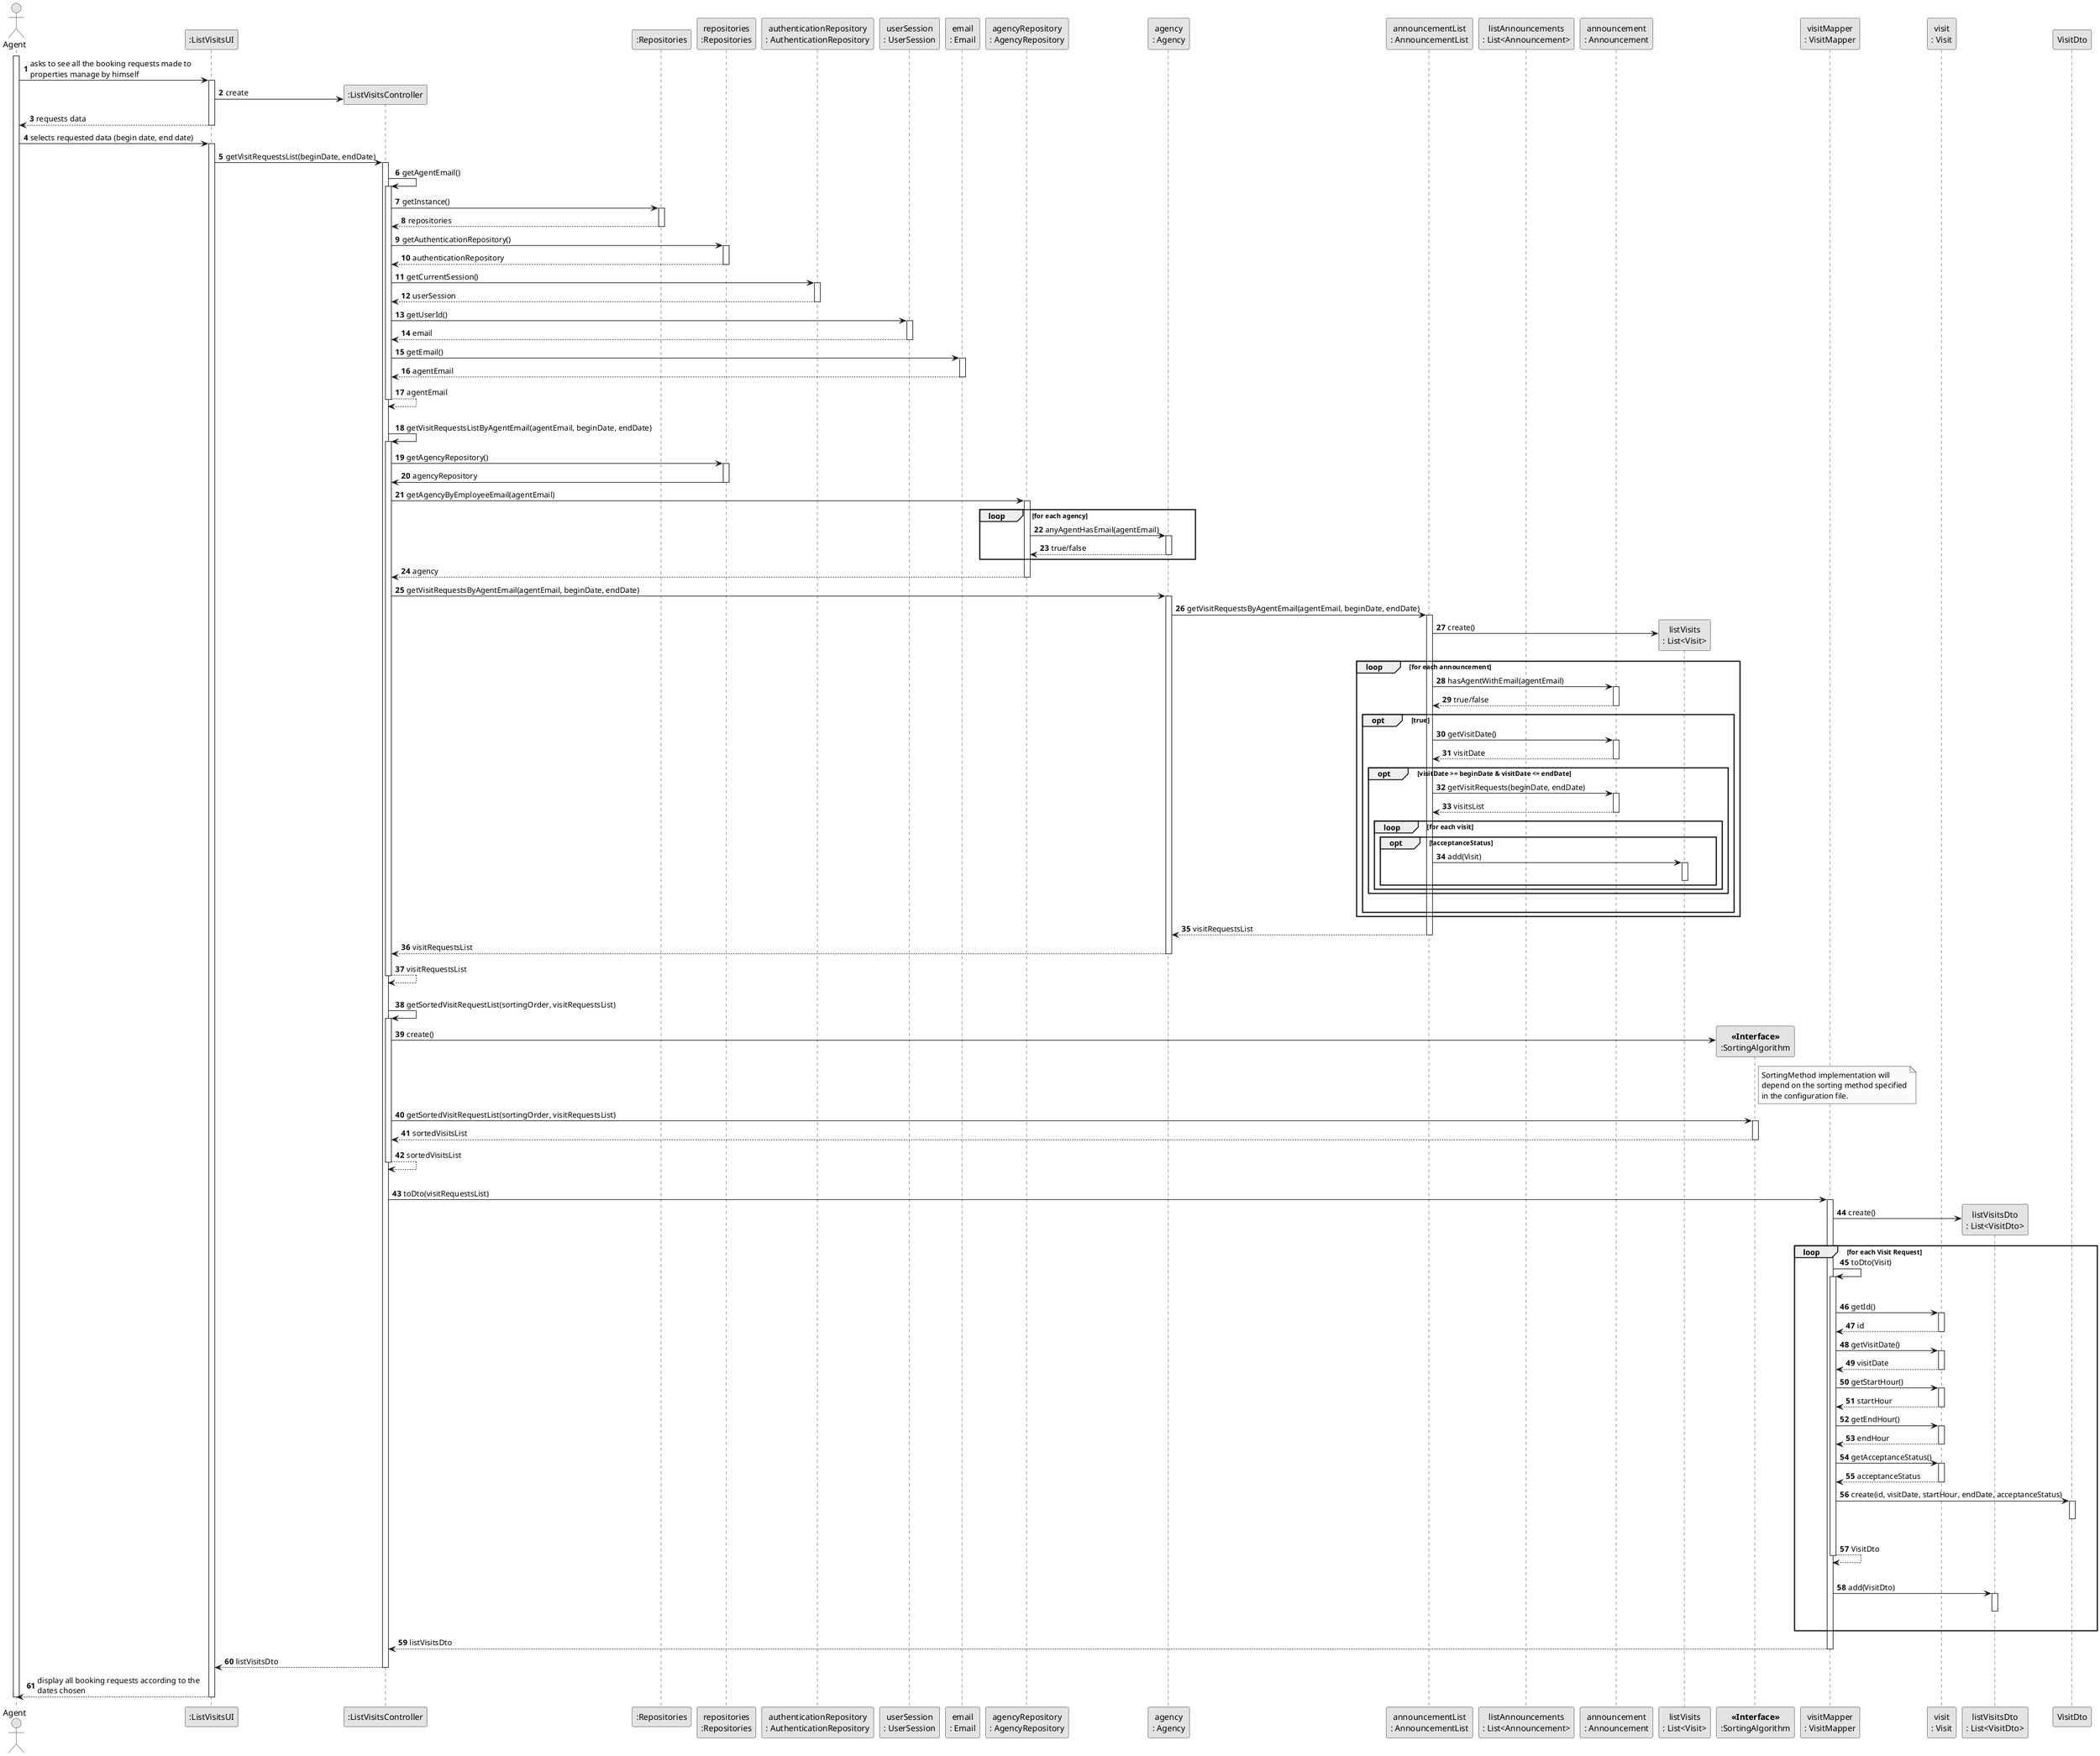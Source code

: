 @startuml
skinparam monochrome true
skinparam packageStyle rectangle
skinparam shadowing false

autonumber

'hide footbox
actor "Agent" as ADM
participant ":ListVisitsUI" as UI
participant ":ListVisitsController" as CTRL
participant ":Repositories" as RepositorySingleton
participant "repositories\n:Repositories" as PLAT
'participant "algorithmRepository:\nAlgorithmRepository" as AlgorithmRepository
'participant "algorithmMapper\n:AlgorithmMapper" as AlgMapper
'participant "algorithmDto\n:AlgorithmDto" as AlgDto
'participant "algorithmDtoList\n:List<AlgorithmDto>" as AlgDtoList
'participant "algorithm\n:Algorithm" as Alg
participant "authenticationRepository\n: AuthenticationRepository" as AuthRep
participant "userSession\n: UserSession" as SESSION
participant "email\n: Email" as Email
participant "agencyRepository\n: AgencyRepository" as AgRep
participant "agency\n: Agency" as AGENCY
participant "announcementList\n: AnnouncementList" as AnnList
participant "listAnnouncements\n: List<Announcement>" as AnnounceList
participant "announcement\n: Announcement" as Announce
'participant "request\n: Request" as REQ
'participant "property\n: Property" as PROPER
'participant "location\n: Location" as LOC
participant "listVisits\n: List<Visit>" as VisitList
participant "<b><<Interface>></b>\n:SortingAlgorithm" as SORTALG
participant "visitMapper\n: VisitMapper" as VisitMapper
participant "visit\n: Visit" as Visit
participant "listVisitsDto\n: List<VisitDto>" as VisitDtoList

activate ADM

        ADM -> UI : asks to see all the booking requests made to \nproperties manage by himself
        activate UI

            UI -> CTRL** : create

            UI --> ADM : requests data
        deactivate UI

    ADM -> UI : selects requested data (begin date, end date)
    activate UI

'        UI -> CTRL : getAlgorithms()
'        activate CTRL
'
'            CTRL -> RepositorySingleton : getInstance()
'            activate RepositorySingleton
'
'                RepositorySingleton --> CTRL: repositories
'            deactivate RepositorySingleton
'
'            CTRL -> PLAT : getAlgorithmRepository()
'            activate PLAT
'
'                PLAT --> CTRL: algorithmRepository
'            deactivate PLAT
'
'            CTRL -> AlgorithmRepository : getAlgorithmList()
'            activate AlgorithmRepository
'
'                AlgorithmRepository --> CTRL : algorithmList
'            deactivate AlgorithmRepository
'
'            CTRL -> AlgMapper: toDto(algorithmList)
'            activate AlgMapper
'
'            AlgMapper -> AlgDtoList** : create
'
'            loop for each algorithm
'
'                AlgMapper -> AlgMapper : toDto(algorithmList)
'                activate AlgMapper
'
'                AlgMapper -> Alg : getAlgorithmTypeDesignation()
'                activate Alg
'
'                Alg --> AlgMapper : algorithmTypeDesignation
'                deactivate Alg
'
'                |||
'                AlgMapper -> AlgDto** : create(algorithmTypeDesignation)
'
'
'                AlgMapper --> AlgMapper: algorithmTypeDto
'                deactivate AlgMapper
'                |||
'                AlgMapper -> AlgDtoList: add(algorithmTypeDto)
'                activate AlgDtoList
'                deactivate AlgDtoList
'                end loop
'
'            AlgMapper --> CTRL : algorithmDtoList
'            deactivate AlgMapper
'
'        CTRL --> UI : algorithmDtoList
'        deactivate CTRL

'        UI --> ADM : shows sorting algorithm options and asks to select one
'    deactivate UI
'
'    ADM -> UI : selects data (sorting algorithm)
'    activate UI

    UI -> CTRL : getVisitRequestsList(beginDate, endDate)
    activate CTRL

        CTRL -> CTRL : getAgentEmail()
        activate CTRL

        CTRL -> RepositorySingleton : getInstance()
        activate RepositorySingleton

        RepositorySingleton --> CTRL : repositories
        deactivate RepositorySingleton

         CTRL -> PLAT : getAuthenticationRepository()
         activate PLAT

         PLAT --> CTRL : authenticationRepository
         deactivate PLAT

         CTRL -> AuthRep : getCurrentSession()
         activate AuthRep

         AuthRep --> CTRL : userSession
         deactivate AuthRep

         CTRL -> SESSION : getUserId()
         activate SESSION

         SESSION --> CTRL : email
         deactivate SESSION

        CTRL -> Email : getEmail()
        activate Email

        Email --> CTRL : agentEmail
        deactivate Email

        CTRL --> CTRL : agentEmail
        deactivate CTRL
        |||

        CTRL -> CTRL: getVisitRequestsListByAgentEmail(agentEmail, beginDate, endDate)
        activate CTRL

        CTRL -> PLAT :  getAgencyRepository()
        activate PLAT

        PLAT -> CTRL : agencyRepository
        deactivate PLAT
        CTRL -> AgRep: getAgencyByEmployeeEmail(agentEmail)
        activate AgRep

         loop for each agency
             AgRep -> AGENCY : anyAgentHasEmail(agentEmail)
             activate AGENCY

                  AGENCY --> AgRep : true/false
             deactivate AGENCY
         end
         AgRep --> CTRL : agency
        deactivate AgRep

        CTRL -> AGENCY: getVisitRequestsByAgentEmail(agentEmail, beginDate, endDate)
        activate AGENCY

'        loop for each announcement
        AGENCY -> AnnList : getVisitRequestsByAgentEmail(agentEmail, beginDate, endDate)
             activate AnnList

             AnnList -> VisitList**: create()


             loop for each announcement
             AnnList -> Announce : hasAgentWithEmail(agentEmail)
             activate Announce

             Announce --> AnnList : true/false
             deactivate Announce

                 opt true
                 AnnList -> Announce : getVisitDate()
                 activate Announce

                 Announce --> AnnList : visitDate
                 deactivate Announce


                 opt visitDate >= beginDate & visitDate <= endDate
                    AnnList -> Announce : getVisitRequests(beginDate, endDate)
                    activate Announce
                    Announce --> AnnList: visitsList
                    deactivate Announce

'                    AnnList -> Announce : getLocation()
'                    activate Announce
'
'                    Announce -> REQ : getLocation()
'                    activate REQ
'
'                    REQ -> PROPER : getLocation()
'                    activate PROPER

'                    PROPER -> LOC : getLocation()
'                    activate LOC
'
'                    LOC --> PROPER : location
'                    deactivate LOC

'                    PROPER --> REQ : location
'                    deactivate PROPER
'
'                    REQ --> Announce : location
'                    deactivate REQ
'
'                    Announce --> AnnList : location
'                    deactivate Announce

                    loop for each visit
                        opt !acceptanceStatus
                           AnnList -> VisitList : add(Visit)
'                            AnnList -> VisitList : add(Visit, Location)
                            activate VisitList
                            deactivate VisitList
                        end opt
                    end loop
                end opt

                 |||
                 end opt
             end loop
'             AnnList -> AnnList : sortVisitsByAlgorithm(listVisits, sortingAlgorithm)
'             activate AnnList
'             AnnList --> AnnList: visitRequestsList
'             deactivate AnnList

             AnnList --> AGENCY : visitRequestsList
             deactivate AnnList

'        end loop

        AGENCY --> CTRL : visitRequestsList
        deactivate AGENCY

        CTRL --> CTRL: visitRequestsList
        deactivate CTRL
        |||

        CTRL -> CTRL : getSortedVisitRequestList(sortingOrder, visitRequestsList)
        activate CTRL

        CTRL -> SORTALG** : create()

        note right SORTALG
        SortingMethod implementation will
        depend on the sorting method specified
        in the configuration file.
        end note

        CTRL -> SORTALG : getSortedVisitRequestList(sortingOrder, visitRequestsList)
        activate SORTALG

        SORTALG --> CTRL : sortedVisitsList
        deactivate SORTALG

        CTRL --> CTRL : sortedVisitsList
        deactivate CTRL
        |||

        CTRL -> VisitMapper : toDto(visitRequestsList)
             activate VisitMapper

             VisitMapper -> VisitDtoList**: create()

                    loop for each Visit Request

                    VisitMapper -> VisitMapper : toDto(Visit)
                    activate VisitMapper
                         |||

                        VisitMapper -> Visit : getId()
                        activate Visit

                        Visit --> VisitMapper : id
                        deactivate Visit

                        VisitMapper -> Visit : getVisitDate()
                        activate Visit

                        Visit --> VisitMapper : visitDate
                        deactivate Visit

                        VisitMapper -> Visit : getStartHour()
                        activate Visit

                        Visit --> VisitMapper : startHour
                        deactivate Visit

                        VisitMapper -> Visit : getEndHour()
                        activate Visit

                        Visit --> VisitMapper : endHour
                        deactivate Visit

                        VisitMapper -> Visit : getAcceptanceStatus()
                        activate Visit

                        Visit --> VisitMapper : acceptanceStatus
                        deactivate Visit

                        VisitMapper -> VisitDto : create(id, visitDate, startHour, endDate, acceptanceStatus)
                        activate VisitDto
                        deactivate VisitDto

'                         ref over VisitMapper
'                              Create VisitDto
'                         end ref
                    |||
                    VisitMapper --> VisitMapper: VisitDto
                    deactivate VisitMapper
                    |||
                    VisitMapper -> VisitDtoList: add(VisitDto)
                    activate VisitDtoList
                    deactivate VisitDtoList

                    |||
                    end loop

                 VisitMapper --> CTRL : listVisitsDto
                 deactivate VisitMapper

             CTRL --> UI: listVisitsDto
             deactivate CTRL

        UI --> ADM : display all booking requests according to the \ndates chosen
    deactivate UI

deactivate ADM

@enduml